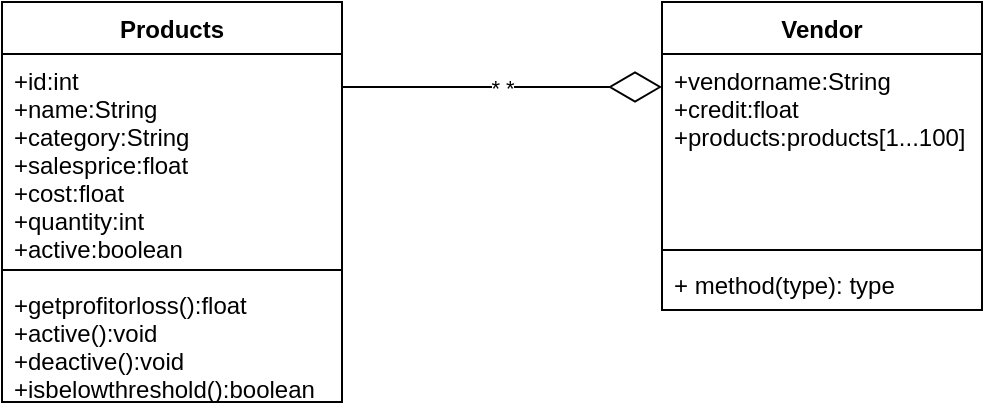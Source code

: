 <mxfile version="15.0.3" type="github">
  <diagram id="C5RBs43oDa-KdzZeNtuy" name="Page-1">
    <mxGraphModel dx="661" dy="357" grid="1" gridSize="10" guides="1" tooltips="1" connect="1" arrows="1" fold="1" page="1" pageScale="1" pageWidth="827" pageHeight="1169" math="0" shadow="0">
      <root>
        <mxCell id="WIyWlLk6GJQsqaUBKTNV-0" />
        <mxCell id="WIyWlLk6GJQsqaUBKTNV-1" parent="WIyWlLk6GJQsqaUBKTNV-0" />
        <mxCell id="ACrFxwfa6NzXhEaONRPr-5" value="Products" style="swimlane;fontStyle=1;align=center;verticalAlign=top;childLayout=stackLayout;horizontal=1;startSize=26;horizontalStack=0;resizeParent=1;resizeParentMax=0;resizeLast=0;collapsible=1;marginBottom=0;" vertex="1" parent="WIyWlLk6GJQsqaUBKTNV-1">
          <mxGeometry width="170" height="200" as="geometry" />
        </mxCell>
        <mxCell id="ACrFxwfa6NzXhEaONRPr-6" value="+id:int&#xa;+name:String&#xa;+category:String&#xa;+salesprice:float&#xa;+cost:float&#xa;+quantity:int&#xa;+active:boolean" style="text;strokeColor=none;fillColor=none;align=left;verticalAlign=top;spacingLeft=4;spacingRight=4;overflow=hidden;rotatable=0;points=[[0,0.5],[1,0.5]];portConstraint=eastwest;" vertex="1" parent="ACrFxwfa6NzXhEaONRPr-5">
          <mxGeometry y="26" width="170" height="104" as="geometry" />
        </mxCell>
        <mxCell id="ACrFxwfa6NzXhEaONRPr-7" value="" style="line;strokeWidth=1;fillColor=none;align=left;verticalAlign=middle;spacingTop=-1;spacingLeft=3;spacingRight=3;rotatable=0;labelPosition=right;points=[];portConstraint=eastwest;" vertex="1" parent="ACrFxwfa6NzXhEaONRPr-5">
          <mxGeometry y="130" width="170" height="8" as="geometry" />
        </mxCell>
        <mxCell id="ACrFxwfa6NzXhEaONRPr-8" value="+getprofitorloss():float&#xa;+active():void&#xa;+deactive():void&#xa;+isbelowthreshold():boolean" style="text;strokeColor=none;fillColor=none;align=left;verticalAlign=top;spacingLeft=4;spacingRight=4;overflow=hidden;rotatable=0;points=[[0,0.5],[1,0.5]];portConstraint=eastwest;" vertex="1" parent="ACrFxwfa6NzXhEaONRPr-5">
          <mxGeometry y="138" width="170" height="62" as="geometry" />
        </mxCell>
        <mxCell id="ACrFxwfa6NzXhEaONRPr-10" value="Vendor" style="swimlane;fontStyle=1;align=center;verticalAlign=top;childLayout=stackLayout;horizontal=1;startSize=26;horizontalStack=0;resizeParent=1;resizeParentMax=0;resizeLast=0;collapsible=1;marginBottom=0;" vertex="1" parent="WIyWlLk6GJQsqaUBKTNV-1">
          <mxGeometry x="330" width="160" height="154" as="geometry" />
        </mxCell>
        <mxCell id="ACrFxwfa6NzXhEaONRPr-11" value="+vendorname:String&#xa;+credit:float&#xa;+products:products[1...100]&#xa;" style="text;strokeColor=none;fillColor=none;align=left;verticalAlign=top;spacingLeft=4;spacingRight=4;overflow=hidden;rotatable=0;points=[[0,0.5],[1,0.5]];portConstraint=eastwest;" vertex="1" parent="ACrFxwfa6NzXhEaONRPr-10">
          <mxGeometry y="26" width="160" height="94" as="geometry" />
        </mxCell>
        <mxCell id="ACrFxwfa6NzXhEaONRPr-12" value="" style="line;strokeWidth=1;fillColor=none;align=left;verticalAlign=middle;spacingTop=-1;spacingLeft=3;spacingRight=3;rotatable=0;labelPosition=right;points=[];portConstraint=eastwest;" vertex="1" parent="ACrFxwfa6NzXhEaONRPr-10">
          <mxGeometry y="120" width="160" height="8" as="geometry" />
        </mxCell>
        <mxCell id="ACrFxwfa6NzXhEaONRPr-13" value="+ method(type): type" style="text;strokeColor=none;fillColor=none;align=left;verticalAlign=top;spacingLeft=4;spacingRight=4;overflow=hidden;rotatable=0;points=[[0,0.5],[1,0.5]];portConstraint=eastwest;" vertex="1" parent="ACrFxwfa6NzXhEaONRPr-10">
          <mxGeometry y="128" width="160" height="26" as="geometry" />
        </mxCell>
        <mxCell id="ACrFxwfa6NzXhEaONRPr-14" value="*&lt;span style=&quot;white-space: pre&quot;&gt;	&lt;/span&gt;*" style="endArrow=diamondThin;endFill=0;endSize=24;html=1;" edge="1" parent="WIyWlLk6GJQsqaUBKTNV-1">
          <mxGeometry width="160" relative="1" as="geometry">
            <mxPoint x="170" y="42.5" as="sourcePoint" />
            <mxPoint x="330" y="42.5" as="targetPoint" />
          </mxGeometry>
        </mxCell>
      </root>
    </mxGraphModel>
  </diagram>
</mxfile>
